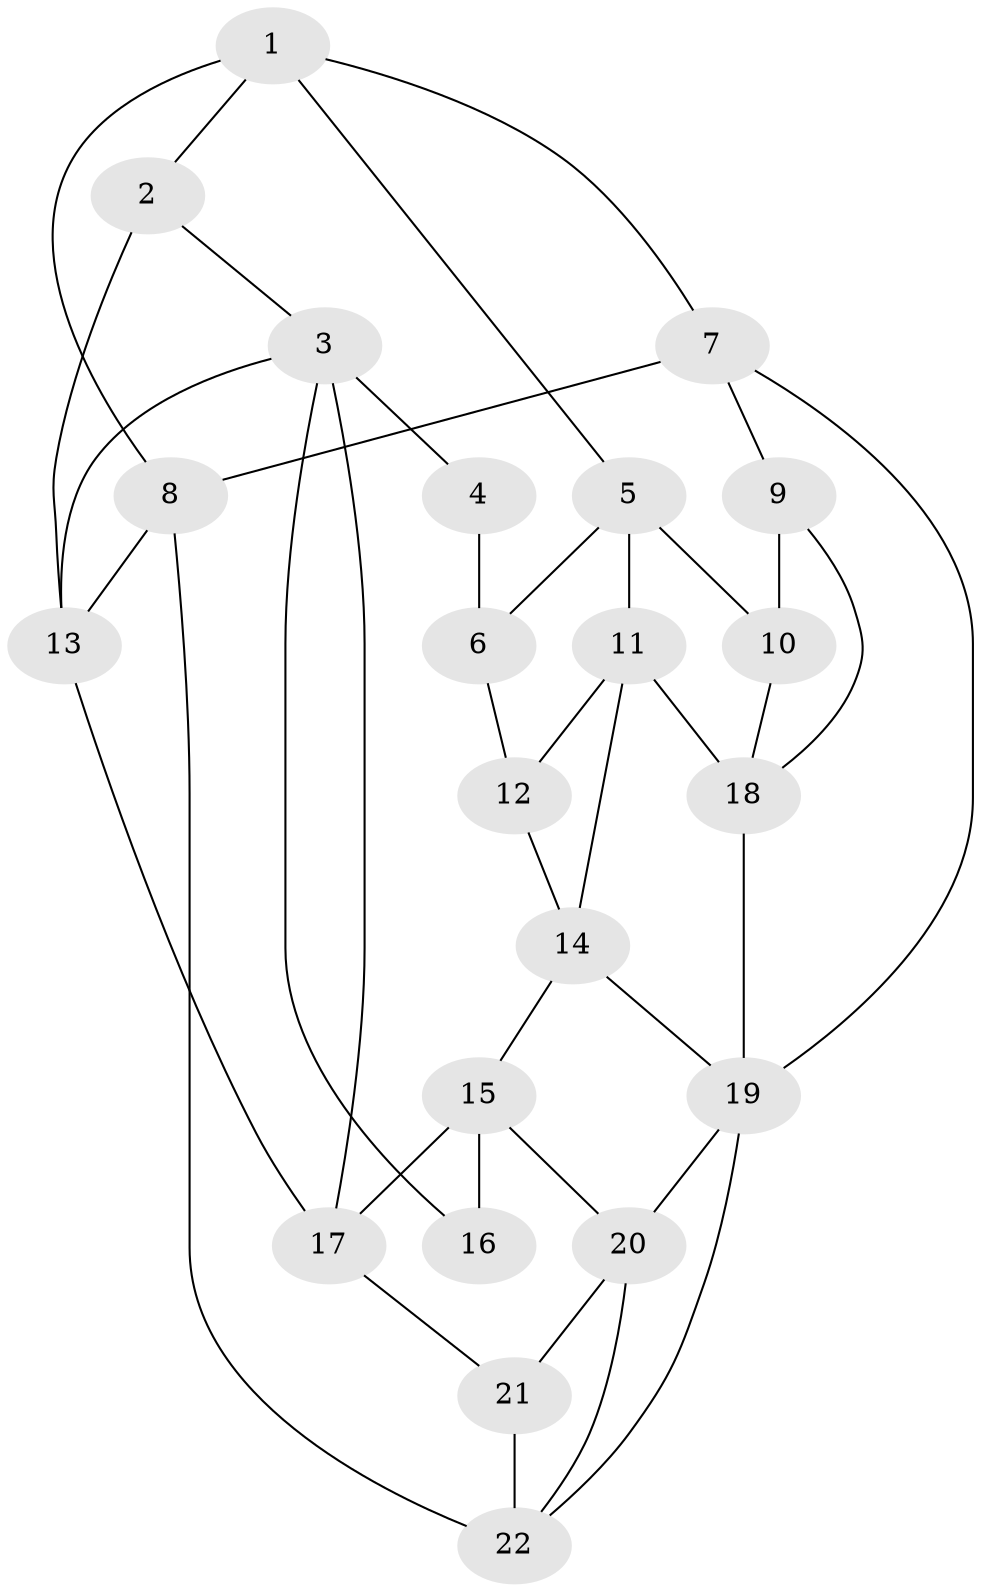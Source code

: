// original degree distribution, {3: 0.041666666666666664, 5: 0.4583333333333333, 4: 0.25, 6: 0.25}
// Generated by graph-tools (version 1.1) at 2025/54/03/04/25 22:54:30]
// undirected, 22 vertices, 40 edges
graph export_dot {
  node [color=gray90,style=filled];
  1;
  2;
  3;
  4;
  5;
  6;
  7;
  8;
  9;
  10;
  11;
  12;
  13;
  14;
  15;
  16;
  17;
  18;
  19;
  20;
  21;
  22;
  1 -- 2 [weight=1.0];
  1 -- 5 [weight=1.0];
  1 -- 7 [weight=1.0];
  1 -- 8 [weight=1.0];
  2 -- 3 [weight=1.0];
  2 -- 13 [weight=2.0];
  3 -- 4 [weight=2.0];
  3 -- 13 [weight=1.0];
  3 -- 16 [weight=1.0];
  3 -- 17 [weight=1.0];
  4 -- 6 [weight=2.0];
  5 -- 6 [weight=1.0];
  5 -- 10 [weight=2.0];
  5 -- 11 [weight=1.0];
  6 -- 12 [weight=1.0];
  7 -- 8 [weight=3.0];
  7 -- 9 [weight=2.0];
  7 -- 19 [weight=2.0];
  8 -- 13 [weight=2.0];
  8 -- 22 [weight=1.0];
  9 -- 10 [weight=3.0];
  9 -- 18 [weight=1.0];
  10 -- 18 [weight=1.0];
  11 -- 12 [weight=1.0];
  11 -- 14 [weight=1.0];
  11 -- 18 [weight=3.0];
  12 -- 14 [weight=1.0];
  13 -- 17 [weight=1.0];
  14 -- 15 [weight=1.0];
  14 -- 19 [weight=1.0];
  15 -- 16 [weight=2.0];
  15 -- 17 [weight=2.0];
  15 -- 20 [weight=1.0];
  17 -- 21 [weight=1.0];
  18 -- 19 [weight=1.0];
  19 -- 20 [weight=1.0];
  19 -- 22 [weight=1.0];
  20 -- 21 [weight=1.0];
  20 -- 22 [weight=1.0];
  21 -- 22 [weight=2.0];
}

